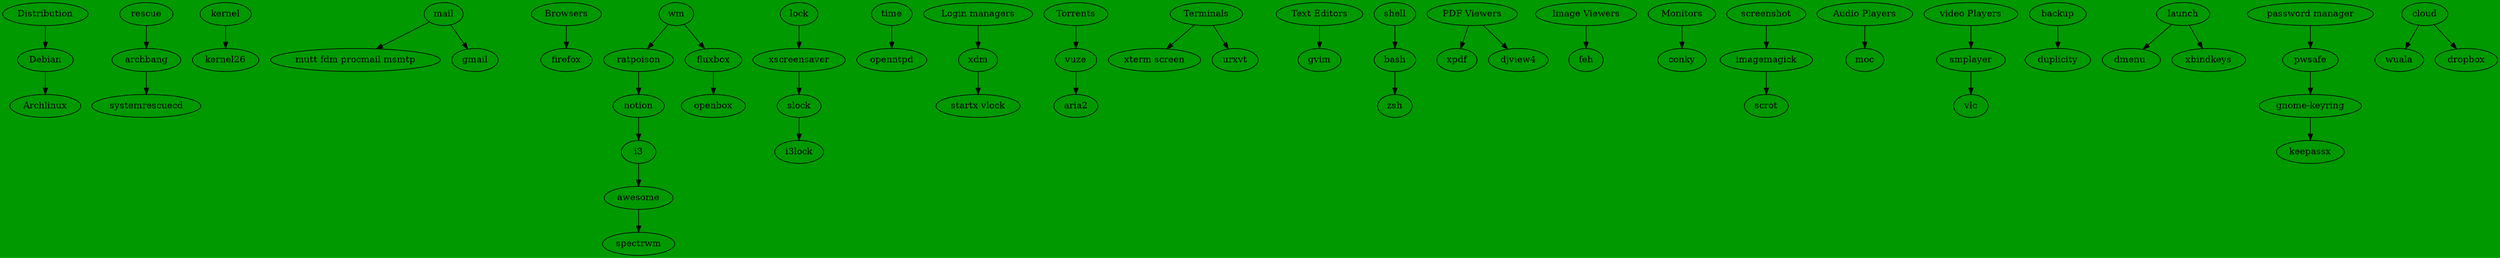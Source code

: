 //dot -Tpng timeline.dot -o line.png
digraph G {
  bgcolor ="#009900";

  Distribution -> Debian -> Archlinux;
  rescue ->archbang->systemrescuecd;
kernel ->"kernel26";
mail->"mutt fdm procmail msmtp";
  Browsers ->firefox;
  wm -> ratpoison->notion->i3->awesome->spectrwm;
  lock ->xscreensaver -> slock->i3lock;
  time -> openntpd;
  "Login managers"->xdm->"startx vlock";
  Torrents -> vuze ->aria2;
  "Terminals"->"xterm screen";
  "Text Editors" ->gvim;
  shell ->bash->zsh;
"PDF Viewers"->xpdf;
"Image Viewers" -> feh;
Monitors->conky;
screenshot->imagemagick->scrot ;
"Audio Players"->moc;
"video Players"->smplayer->vlc;
backup->duplicity;
"launch"->"dmenu ";
"password manager"->pwsafe->"gnome-keyring"->keepassx;
"cloud"->wuala;


mail->gmail;
 wm ->fluxbox->openbox;
 "Terminals"->urxvt;
"PDF Viewers"->djview4;
"launch"->"xbindkeys";
"cloud"->dropbox;
}
